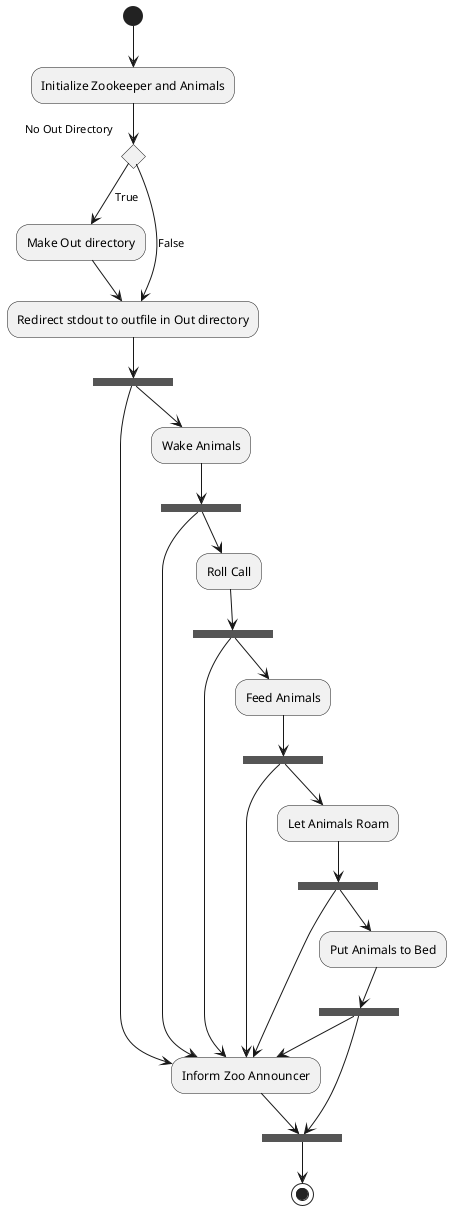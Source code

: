 @startuml Q4-With-Observer

(*) --> "Initialize Zookeeper and Animals"

if "No Out Directory" then
  --> [True]"Make Out directory"
  --> "Redirect stdout to outfile in Out directory"
else
  -->[False] "Redirect stdout to outfile in Out directory"

"Redirect stdout to outfile in Out directory" --> ===B1===

===B1=== --> "Wake Animals"
--> ===B2===
===B1=== --> "Inform Zoo Announcer"

===B2=== --> "Roll Call"
--> ===B3===
===B2=== --> "Inform Zoo Announcer"

===B3=== --> "Feed Animals"
--> ===B4===
===B3=== --> "Inform Zoo Announcer"

===B4=== --> "Let Animals Roam"
--> ===B5===
===B4=== -> "Inform Zoo Announcer"

===B5=== --> "Put Animals to Bed"
--> ===B6===
===B6=== --> "Inform Zoo Announcer"
===B6=== --> ===B7===
===B5=== --> "Inform Zoo Announcer"
--> ===B7===

===B7=== --> (*)

@enduml